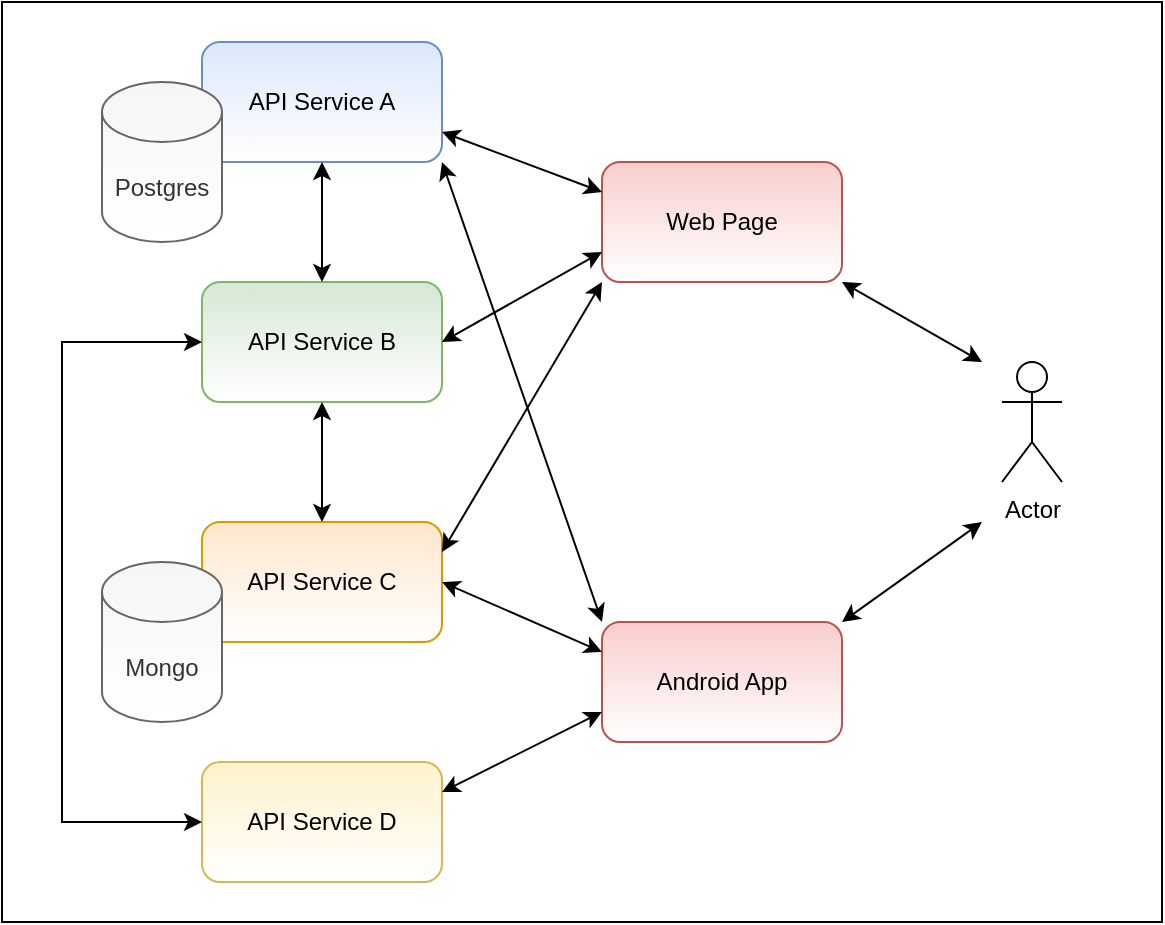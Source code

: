 <mxfile version="15.8.4" type="device"><diagram id="QzXC3yaw7eqNa2f34f7a" name="Page-1"><mxGraphModel dx="925" dy="659" grid="1" gridSize="10" guides="1" tooltips="1" connect="1" arrows="1" fold="1" page="1" pageScale="1" pageWidth="827" pageHeight="1169" math="0" shadow="0"><root><mxCell id="0"/><mxCell id="1" parent="0"/><mxCell id="1a0jUWrX9NEUSbw4Mo4V-21" value="" style="rounded=0;whiteSpace=wrap;html=1;" parent="1" vertex="1"><mxGeometry x="20" y="140" width="580" height="460" as="geometry"/></mxCell><mxCell id="1a0jUWrX9NEUSbw4Mo4V-1" value="API Service A" style="rounded=1;whiteSpace=wrap;html=1;fillColor=#dae8fc;strokeColor=#6c8ebf;gradientColor=#ffffff;" parent="1" vertex="1"><mxGeometry x="120" y="160" width="120" height="60" as="geometry"/></mxCell><mxCell id="1a0jUWrX9NEUSbw4Mo4V-2" value="API Service B" style="rounded=1;whiteSpace=wrap;html=1;fillColor=#d5e8d4;strokeColor=#82b366;gradientColor=#ffffff;" parent="1" vertex="1"><mxGeometry x="120" y="280" width="120" height="60" as="geometry"/></mxCell><mxCell id="1a0jUWrX9NEUSbw4Mo4V-3" value="API Service C" style="rounded=1;whiteSpace=wrap;html=1;fillColor=#ffe6cc;strokeColor=#d79b00;gradientColor=#ffffff;" parent="1" vertex="1"><mxGeometry x="120" y="400" width="120" height="60" as="geometry"/></mxCell><mxCell id="1a0jUWrX9NEUSbw4Mo4V-4" value="API Service D" style="rounded=1;whiteSpace=wrap;html=1;fillColor=#fff2cc;strokeColor=#d6b656;gradientColor=#ffffff;" parent="1" vertex="1"><mxGeometry x="120" y="520" width="120" height="60" as="geometry"/></mxCell><mxCell id="1a0jUWrX9NEUSbw4Mo4V-5" value="Postgres" style="shape=cylinder3;whiteSpace=wrap;html=1;boundedLbl=1;backgroundOutline=1;size=15;fillColor=#f5f5f5;strokeColor=#666666;fontColor=#333333;gradientColor=#ffffff;" parent="1" vertex="1"><mxGeometry x="70" y="180" width="60" height="80" as="geometry"/></mxCell><mxCell id="1a0jUWrX9NEUSbw4Mo4V-6" value="Mongo" style="shape=cylinder3;whiteSpace=wrap;html=1;boundedLbl=1;backgroundOutline=1;size=15;fillColor=#f5f5f5;fontColor=#333333;strokeColor=#666666;gradientColor=#ffffff;" parent="1" vertex="1"><mxGeometry x="70" y="420" width="60" height="80" as="geometry"/></mxCell><mxCell id="1a0jUWrX9NEUSbw4Mo4V-7" value="" style="endArrow=classic;startArrow=classic;html=1;rounded=0;entryX=0.5;entryY=1;entryDx=0;entryDy=0;exitX=0.5;exitY=0;exitDx=0;exitDy=0;" parent="1" source="1a0jUWrX9NEUSbw4Mo4V-3" target="1a0jUWrX9NEUSbw4Mo4V-2" edge="1"><mxGeometry width="50" height="50" relative="1" as="geometry"><mxPoint x="-30" y="430" as="sourcePoint"/><mxPoint x="20" y="380" as="targetPoint"/></mxGeometry></mxCell><mxCell id="1a0jUWrX9NEUSbw4Mo4V-8" value="" style="endArrow=classic;startArrow=classic;html=1;rounded=0;exitX=0;exitY=0.5;exitDx=0;exitDy=0;entryX=0;entryY=0.5;entryDx=0;entryDy=0;" parent="1" source="1a0jUWrX9NEUSbw4Mo4V-4" target="1a0jUWrX9NEUSbw4Mo4V-2" edge="1"><mxGeometry width="50" height="50" relative="1" as="geometry"><mxPoint x="-80" y="550" as="sourcePoint"/><mxPoint x="-30" y="500" as="targetPoint"/><Array as="points"><mxPoint x="50" y="550"/><mxPoint x="50" y="310"/></Array></mxGeometry></mxCell><mxCell id="1a0jUWrX9NEUSbw4Mo4V-9" value="" style="endArrow=classic;startArrow=classic;html=1;rounded=0;entryX=0.5;entryY=1;entryDx=0;entryDy=0;exitX=0.5;exitY=0;exitDx=0;exitDy=0;" parent="1" source="1a0jUWrX9NEUSbw4Mo4V-2" target="1a0jUWrX9NEUSbw4Mo4V-1" edge="1"><mxGeometry width="50" height="50" relative="1" as="geometry"><mxPoint x="390" y="360" as="sourcePoint"/><mxPoint x="440" y="310" as="targetPoint"/></mxGeometry></mxCell><mxCell id="1a0jUWrX9NEUSbw4Mo4V-10" value="Web Page" style="rounded=1;whiteSpace=wrap;html=1;fillColor=#f8cecc;strokeColor=#b85450;gradientColor=#ffffff;" parent="1" vertex="1"><mxGeometry x="320" y="220" width="120" height="60" as="geometry"/></mxCell><mxCell id="1a0jUWrX9NEUSbw4Mo4V-11" value="Android App" style="rounded=1;whiteSpace=wrap;html=1;fillColor=#f8cecc;strokeColor=#b85450;gradientColor=#ffffff;" parent="1" vertex="1"><mxGeometry x="320" y="450" width="120" height="60" as="geometry"/></mxCell><mxCell id="1a0jUWrX9NEUSbw4Mo4V-12" value="Actor" style="shape=umlActor;verticalLabelPosition=bottom;verticalAlign=top;html=1;outlineConnect=0;" parent="1" vertex="1"><mxGeometry x="520" y="320" width="30" height="60" as="geometry"/></mxCell><mxCell id="1a0jUWrX9NEUSbw4Mo4V-13" value="" style="endArrow=classic;startArrow=classic;html=1;rounded=0;exitX=1;exitY=1;exitDx=0;exitDy=0;entryX=0;entryY=0;entryDx=0;entryDy=0;" parent="1" source="1a0jUWrX9NEUSbw4Mo4V-1" target="1a0jUWrX9NEUSbw4Mo4V-11" edge="1"><mxGeometry width="50" height="50" relative="1" as="geometry"><mxPoint x="300" y="430" as="sourcePoint"/><mxPoint x="350" y="380" as="targetPoint"/></mxGeometry></mxCell><mxCell id="1a0jUWrX9NEUSbw4Mo4V-14" value="" style="endArrow=classic;startArrow=classic;html=1;rounded=0;exitX=1;exitY=0.5;exitDx=0;exitDy=0;entryX=0;entryY=0.25;entryDx=0;entryDy=0;" parent="1" source="1a0jUWrX9NEUSbw4Mo4V-3" target="1a0jUWrX9NEUSbw4Mo4V-11" edge="1"><mxGeometry width="50" height="50" relative="1" as="geometry"><mxPoint x="250" y="550" as="sourcePoint"/><mxPoint x="300" y="500" as="targetPoint"/></mxGeometry></mxCell><mxCell id="1a0jUWrX9NEUSbw4Mo4V-15" value="" style="endArrow=classic;startArrow=classic;html=1;rounded=0;entryX=0;entryY=0.75;entryDx=0;entryDy=0;exitX=1;exitY=0.25;exitDx=0;exitDy=0;" parent="1" source="1a0jUWrX9NEUSbw4Mo4V-4" target="1a0jUWrX9NEUSbw4Mo4V-11" edge="1"><mxGeometry width="50" height="50" relative="1" as="geometry"><mxPoint x="220" y="650" as="sourcePoint"/><mxPoint x="270" y="600" as="targetPoint"/></mxGeometry></mxCell><mxCell id="1a0jUWrX9NEUSbw4Mo4V-16" value="" style="endArrow=classic;startArrow=classic;html=1;rounded=0;exitX=1;exitY=0.75;exitDx=0;exitDy=0;entryX=0;entryY=0.25;entryDx=0;entryDy=0;" parent="1" source="1a0jUWrX9NEUSbw4Mo4V-1" target="1a0jUWrX9NEUSbw4Mo4V-10" edge="1"><mxGeometry width="50" height="50" relative="1" as="geometry"><mxPoint x="330" y="420" as="sourcePoint"/><mxPoint x="380" y="370" as="targetPoint"/></mxGeometry></mxCell><mxCell id="1a0jUWrX9NEUSbw4Mo4V-17" value="" style="endArrow=classic;startArrow=classic;html=1;rounded=0;exitX=1;exitY=0.5;exitDx=0;exitDy=0;entryX=0;entryY=0.75;entryDx=0;entryDy=0;" parent="1" source="1a0jUWrX9NEUSbw4Mo4V-2" target="1a0jUWrX9NEUSbw4Mo4V-10" edge="1"><mxGeometry width="50" height="50" relative="1" as="geometry"><mxPoint x="330" y="400" as="sourcePoint"/><mxPoint x="380" y="350" as="targetPoint"/></mxGeometry></mxCell><mxCell id="1a0jUWrX9NEUSbw4Mo4V-18" value="" style="endArrow=classic;startArrow=classic;html=1;rounded=0;exitX=1;exitY=0.25;exitDx=0;exitDy=0;entryX=0;entryY=1;entryDx=0;entryDy=0;" parent="1" source="1a0jUWrX9NEUSbw4Mo4V-3" target="1a0jUWrX9NEUSbw4Mo4V-10" edge="1"><mxGeometry width="50" height="50" relative="1" as="geometry"><mxPoint x="370" y="410" as="sourcePoint"/><mxPoint x="420" y="360" as="targetPoint"/></mxGeometry></mxCell><mxCell id="1a0jUWrX9NEUSbw4Mo4V-19" value="" style="endArrow=classic;startArrow=classic;html=1;rounded=0;exitX=1;exitY=0;exitDx=0;exitDy=0;" parent="1" source="1a0jUWrX9NEUSbw4Mo4V-11" edge="1"><mxGeometry width="50" height="50" relative="1" as="geometry"><mxPoint x="410" y="420" as="sourcePoint"/><mxPoint x="510" y="400" as="targetPoint"/></mxGeometry></mxCell><mxCell id="1a0jUWrX9NEUSbw4Mo4V-20" value="" style="endArrow=classic;startArrow=classic;html=1;rounded=0;entryX=1;entryY=1;entryDx=0;entryDy=0;" parent="1" target="1a0jUWrX9NEUSbw4Mo4V-10" edge="1"><mxGeometry width="50" height="50" relative="1" as="geometry"><mxPoint x="510" y="320" as="sourcePoint"/><mxPoint x="480" y="330" as="targetPoint"/></mxGeometry></mxCell></root></mxGraphModel></diagram></mxfile>